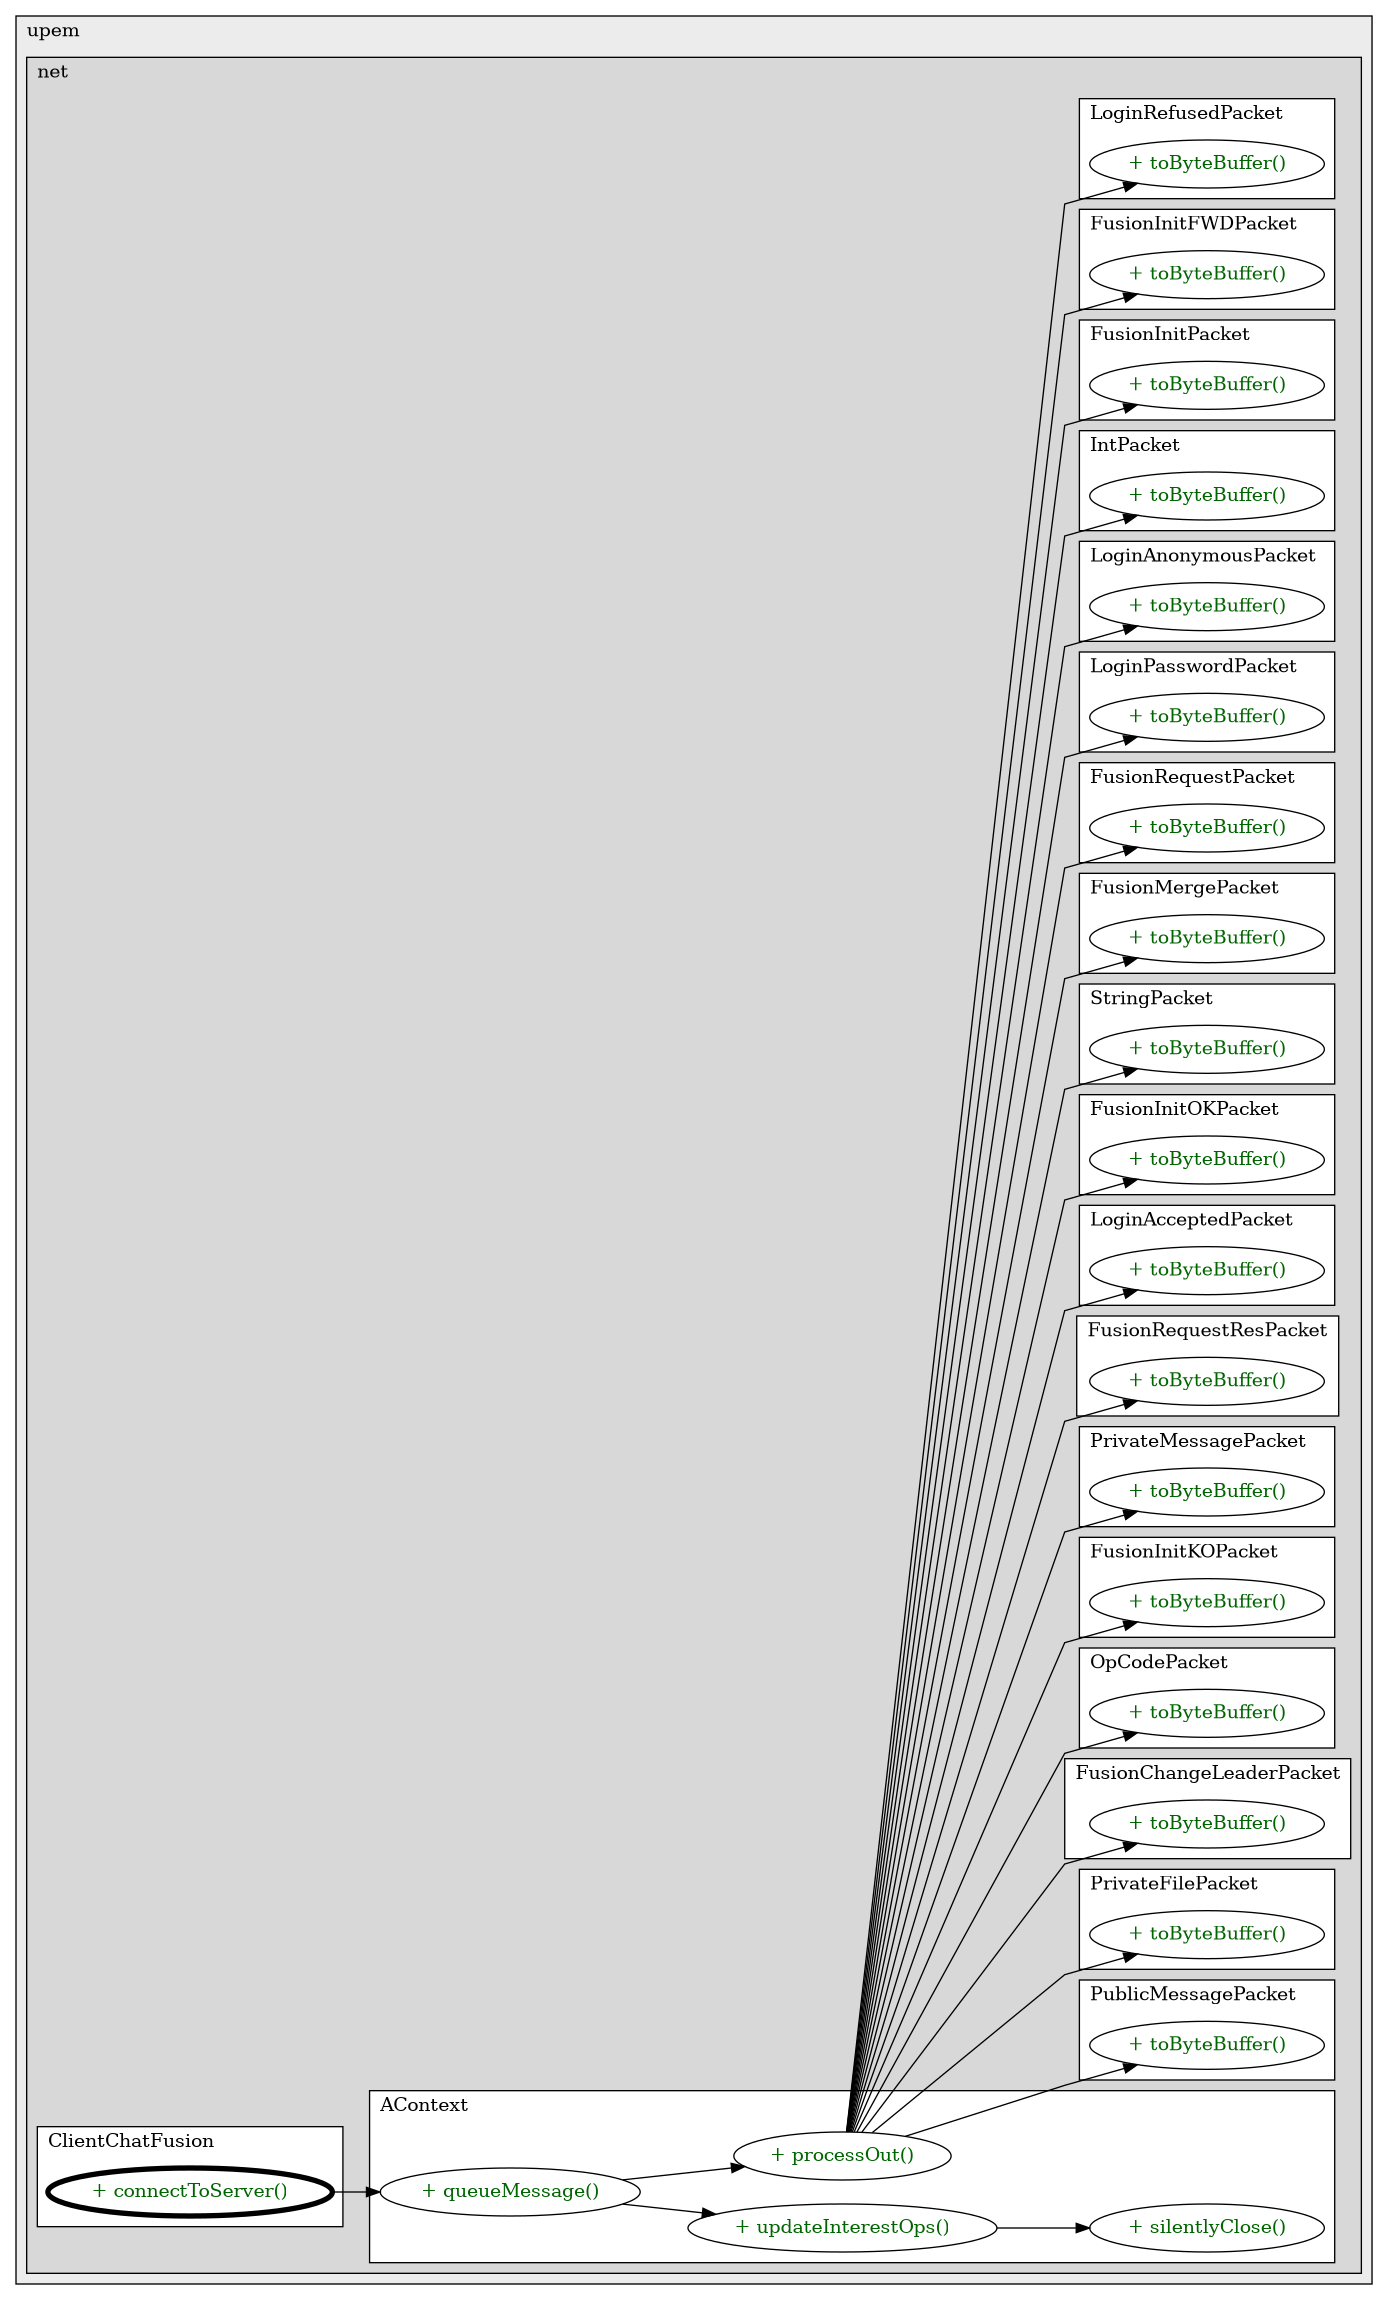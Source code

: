 @startuml

/' diagram meta data start
config=CallConfiguration;
{
  "rootMethod": "fr.upem.net.tcp.chatfusion.client.ClientChatFusion#connectToServer()",
  "projectClassification": {
    "searchMode": "OpenProject", // OpenProject, AllProjects
    "includedProjects": "",
    "pathEndKeywords": "*.impl",
    "isClientPath": "",
    "isClientName": "",
    "isTestPath": "",
    "isTestName": "",
    "isMappingPath": "",
    "isMappingName": "",
    "isDataAccessPath": "",
    "isDataAccessName": "",
    "isDataStructurePath": "",
    "isDataStructureName": "",
    "isInterfaceStructuresPath": "",
    "isInterfaceStructuresName": "",
    "isEntryPointPath": "",
    "isEntryPointName": "",
    "treatFinalFieldsAsMandatory": false
  },
  "graphRestriction": {
    "classPackageExcludeFilter": "",
    "classPackageIncludeFilter": "",
    "classNameExcludeFilter": "",
    "classNameIncludeFilter": "",
    "methodNameExcludeFilter": "",
    "methodNameIncludeFilter": "",
    "removeByInheritance": "", // inheritance/annotation based filtering is done in a second step
    "removeByAnnotation": "",
    "removeByClassPackage": "", // cleanup the graph after inheritance/annotation based filtering is done
    "removeByClassName": "",
    "cutMappings": false,
    "cutEnum": true,
    "cutTests": true,
    "cutClient": true,
    "cutDataAccess": true,
    "cutInterfaceStructures": true,
    "cutDataStructures": true,
    "cutGetterAndSetter": true,
    "cutConstructors": true
  },
  "graphTraversal": {
    "forwardDepth": 3,
    "backwardDepth": 3,
    "classPackageExcludeFilter": "",
    "classPackageIncludeFilter": "",
    "classNameExcludeFilter": "",
    "classNameIncludeFilter": "",
    "methodNameExcludeFilter": "",
    "methodNameIncludeFilter": "",
    "hideMappings": false,
    "hideDataStructures": false,
    "hidePrivateMethods": true,
    "hideInterfaceCalls": true, // indirection: implementation -> interface (is hidden) -> implementation
    "onlyShowApplicationEntryPoints": false, // root node is included
    "useMethodCallsForStructureDiagram": "ForwardOnly" // ForwardOnly, BothDirections, No
  },
  "details": {
    "aggregation": "GroupByClass", // ByClass, GroupByClass, None
    "showMethodParametersTypes": false,
    "showMethodParametersNames": false,
    "showMethodReturnType": false,
    "showPackageLevels": 2,
    "showCallOrder": false,
    "edgeMode": "MethodsOnly", // TypesOnly, MethodsOnly, TypesAndMethods, MethodsAndDirectTypeUsage
    "showDetailedClassStructure": false
  },
  "rootClass": "fr.upem.net.tcp.chatfusion.client.ClientChatFusion",
  "extensionCallbackMethod": "" // qualified.class.name#methodName - signature: public static String method(String)
}
diagram meta data end '/



digraph g {
    rankdir="LR"
    splines=polyline
    

'nodes 
subgraph cluster_3596419 { 
   	label=upem
	labeljust=l
	fillcolor="#ececec"
	style=filled
   
   subgraph cluster_1360230834 { 
   	label=net
	labeljust=l
	fillcolor="#d8d8d8"
	style=filled
   
   subgraph cluster_1042234453 { 
   	label=PublicMessagePacket
	labeljust=l
	fillcolor=white
	style=filled
   
   PublicMessagePacket1392084659XXXtoByteBuffer0[
	label="+ toByteBuffer()"
	style=filled
	fillcolor=white
	tooltip="PublicMessagePacket

&#10;  Create a byte buffer according to MESSAGE format&#10;  @return the byte buffer&#10; "
	fontcolor=darkgreen
];
} 

subgraph cluster_1171374913 { 
   	label=ClientChatFusion
	labeljust=l
	fillcolor=white
	style=filled
   
   ClientChatFusion1030237686XXXconnectToServer0[
	label="+ connectToServer()"
	style=filled
	fillcolor=white
	tooltip="ClientChatFusion

&#10;  Instanciates and put into the BlockingQueue the proper packet&#10;  according to the command&#10; "
	penwidth=4
	fontcolor=darkgreen
];
} 

subgraph cluster_1273207916 { 
   	label=PrivateFilePacket
	labeljust=l
	fillcolor=white
	style=filled
   
   PrivateFilePacket1392084659XXXtoByteBuffer0[
	label="+ toByteBuffer()"
	style=filled
	fillcolor=white
	tooltip="PrivateFilePacket

&#10;  Create a byte buffer according to FILE_PRIVATE format&#10;  @return the byte buffer&#10; "
	fontcolor=darkgreen
];
} 

subgraph cluster_1288723464 { 
   	label=AContext
	labeljust=l
	fillcolor=white
	style=filled
   
   AContext1963540708XXXprocessOut0[
	label="+ processOut()"
	style=filled
	fillcolor=white
	tooltip="AContext

&#10;  Try to fill bufferOut from the message queue&#10; "
	fontcolor=darkgreen
];

AContext1963540708XXXqueueMessage1911998296[
	label="+ queueMessage()"
	style=filled
	fillcolor=white
	tooltip="AContext

&#10;  Add a message to the message queue, tries to fill bufferOut and updateInterestOps&#10; &#10;  @param packet&#10; "
	fontcolor=darkgreen
];

AContext1963540708XXXsilentlyClose0[
	label="+ silentlyClose()"
	style=filled
	fillcolor=white
	tooltip="AContext

null"
	fontcolor=darkgreen
];

AContext1963540708XXXupdateInterestOps0[
	label="+ updateInterestOps()"
	style=filled
	fillcolor=white
	tooltip="AContext

&#10;  Update the interestOps of the key looking only at values of the boolean&#10;  closed and of both ByteBuffers.&#10;  \<p\>&#10;  The convention is that both buffers are in write-mode before the call to&#10;  updateInterestOps and after the call. Also it is assumed that process has&#10;  been be called just before updateInterestOps.&#10; "
	fontcolor=darkgreen
];
} 

subgraph cluster_1406290720 { 
   	label=FusionChangeLeaderPacket
	labeljust=l
	fillcolor=white
	style=filled
   
   FusionChangeLeaderPacket1392084659XXXtoByteBuffer0[
	label="+ toByteBuffer()"
	style=filled
	fillcolor=white
	tooltip="FusionChangeLeaderPacket

&#10;  Create a byte buffer according to FUSION_CHANGE_LEADER format&#10;  @return the byte buffer&#10; "
	fontcolor=darkgreen
];
} 

subgraph cluster_1469548271 { 
   	label=OpCodePacket
	labeljust=l
	fillcolor=white
	style=filled
   
   OpCodePacket1392084659XXXtoByteBuffer0[
	label="+ toByteBuffer()"
	style=filled
	fillcolor=white
	tooltip="OpCodePacket

&#10;  Create a byte buffer according to OPCODE format&#10;  @return the byte buffer&#10; "
	fontcolor=darkgreen
];
} 

subgraph cluster_1493024389 { 
   	label=FusionInitKOPacket
	labeljust=l
	fillcolor=white
	style=filled
   
   FusionInitKOPacket1392084659XXXtoByteBuffer0[
	label="+ toByteBuffer()"
	style=filled
	fillcolor=white
	tooltip="FusionInitKOPacket

&#10;  Create a byte buffer according to FUSION_INIT_KO format&#10;  @return the byte buffer&#10; "
	fontcolor=darkgreen
];
} 

subgraph cluster_1531365593 { 
   	label=PrivateMessagePacket
	labeljust=l
	fillcolor=white
	style=filled
   
   PrivateMessagePacket1392084659XXXtoByteBuffer0[
	label="+ toByteBuffer()"
	style=filled
	fillcolor=white
	tooltip="PrivateMessagePacket

&#10;  Create a byte buffer according to MESSAGE_PRIVATE format&#10;  @return the byte buffer&#10; "
	fontcolor=darkgreen
];
} 

subgraph cluster_1751192920 { 
   	label=FusionRequestResPacket
	labeljust=l
	fillcolor=white
	style=filled
   
   FusionRequestResPacket1392084659XXXtoByteBuffer0[
	label="+ toByteBuffer()"
	style=filled
	fillcolor=white
	tooltip="FusionRequestResPacket

&#10;  Create a byte buffer according to FUSION_REQUEST_RESP format&#10;  @return the byte buffer&#10; "
	fontcolor=darkgreen
];
} 

subgraph cluster_187222781 { 
   	label=LoginAcceptedPacket
	labeljust=l
	fillcolor=white
	style=filled
   
   LoginAcceptedPacket1392084659XXXtoByteBuffer0[
	label="+ toByteBuffer()"
	style=filled
	fillcolor=white
	tooltip="LoginAcceptedPacket

&#10;  Create a byte buffer according to LOGIN_ACCEPTED format&#10;  @return the byte buffer&#10; "
	fontcolor=darkgreen
];
} 

subgraph cluster_1928202227 { 
   	label=FusionInitOKPacket
	labeljust=l
	fillcolor=white
	style=filled
   
   FusionInitOKPacket1392084659XXXtoByteBuffer0[
	label="+ toByteBuffer()"
	style=filled
	fillcolor=white
	tooltip="FusionInitOKPacket

&#10;  Create a byte buffer according to FUSION_INIT_OK format&#10;  @return the byte buffer&#10; "
	fontcolor=darkgreen
];
} 

subgraph cluster_214221964 { 
   	label=StringPacket
	labeljust=l
	fillcolor=white
	style=filled
   
   StringPacket1392084659XXXtoByteBuffer0[
	label="+ toByteBuffer()"
	style=filled
	fillcolor=white
	tooltip="StringPacket

&#10;  Create a byte buffer according to STRING format&#10;  @return the byte buffer&#10; "
	fontcolor=darkgreen
];
} 

subgraph cluster_2143020449 { 
   	label=FusionMergePacket
	labeljust=l
	fillcolor=white
	style=filled
   
   FusionMergePacket1392084659XXXtoByteBuffer0[
	label="+ toByteBuffer()"
	style=filled
	fillcolor=white
	tooltip="FusionMergePacket

&#10;  Create a byte buffer according to FUSION_MERGE format&#10;  @return the byte buffer&#10; "
	fontcolor=darkgreen
];
} 

subgraph cluster_269669768 { 
   	label=FusionRequestPacket
	labeljust=l
	fillcolor=white
	style=filled
   
   FusionRequestPacket1392084659XXXtoByteBuffer0[
	label="+ toByteBuffer()"
	style=filled
	fillcolor=white
	tooltip="FusionRequestPacket

&#10;  Create a byte buffer according to FUSION_REQUEST format&#10;  @return the byte buffer&#10; "
	fontcolor=darkgreen
];
} 

subgraph cluster_416866033 { 
   	label=LoginPasswordPacket
	labeljust=l
	fillcolor=white
	style=filled
   
   LoginPasswordPacket1392084659XXXtoByteBuffer0[
	label="+ toByteBuffer()"
	style=filled
	fillcolor=white
	tooltip="LoginPasswordPacket

&#10;  Create a byte buffer according to LOGIN_PASSWORD format&#10;  @return the byte buffer&#10; "
	fontcolor=darkgreen
];
} 

subgraph cluster_556017369 { 
   	label=LoginAnonymousPacket
	labeljust=l
	fillcolor=white
	style=filled
   
   LoginAnonymousPacket1392084659XXXtoByteBuffer0[
	label="+ toByteBuffer()"
	style=filled
	fillcolor=white
	tooltip="LoginAnonymousPacket

&#10;  Create a byte buffer according to LOGIN_ANONYMOUS format&#10;  @return the byte buffer&#10; "
	fontcolor=darkgreen
];
} 

subgraph cluster_687450180 { 
   	label=IntPacket
	labeljust=l
	fillcolor=white
	style=filled
   
   IntPacket1392084659XXXtoByteBuffer0[
	label="+ toByteBuffer()"
	style=filled
	fillcolor=white
	tooltip="IntPacket

&#10;  Create a byte buffer according to INT format&#10;  @return the byte buffer&#10; "
	fontcolor=darkgreen
];
} 

subgraph cluster_82813655 { 
   	label=FusionInitPacket
	labeljust=l
	fillcolor=white
	style=filled
   
   FusionInitPacket1392084659XXXtoByteBuffer0[
	label="+ toByteBuffer()"
	style=filled
	fillcolor=white
	tooltip="FusionInitPacket

&#10;  Create a byte buffer according to FUSION_INIT format&#10;  @return the byte buffer&#10; "
	fontcolor=darkgreen
];
} 

subgraph cluster_83082388 { 
   	label=FusionInitFWDPacket
	labeljust=l
	fillcolor=white
	style=filled
   
   FusionInitFWDPacket1392084659XXXtoByteBuffer0[
	label="+ toByteBuffer()"
	style=filled
	fillcolor=white
	tooltip="FusionInitFWDPacket

&#10;  Create a byte buffer according to FUSION_INIT_FWD format&#10;  @return the byte buffer&#10; "
	fontcolor=darkgreen
];
} 

subgraph cluster_962576950 { 
   	label=LoginRefusedPacket
	labeljust=l
	fillcolor=white
	style=filled
   
   LoginRefusedPacket1392084659XXXtoByteBuffer0[
	label="+ toByteBuffer()"
	style=filled
	fillcolor=white
	tooltip="LoginRefusedPacket

&#10;  Create a byte buffer according to LOGIN_REFUSED format&#10;  @return the byte buffer&#10; "
	fontcolor=darkgreen
];
} 
} 
} 

'edges    
AContext1963540708XXXprocessOut0 -> FusionChangeLeaderPacket1392084659XXXtoByteBuffer0;
AContext1963540708XXXprocessOut0 -> FusionInitFWDPacket1392084659XXXtoByteBuffer0;
AContext1963540708XXXprocessOut0 -> FusionInitKOPacket1392084659XXXtoByteBuffer0;
AContext1963540708XXXprocessOut0 -> FusionInitOKPacket1392084659XXXtoByteBuffer0;
AContext1963540708XXXprocessOut0 -> FusionInitPacket1392084659XXXtoByteBuffer0;
AContext1963540708XXXprocessOut0 -> FusionMergePacket1392084659XXXtoByteBuffer0;
AContext1963540708XXXprocessOut0 -> FusionRequestPacket1392084659XXXtoByteBuffer0;
AContext1963540708XXXprocessOut0 -> FusionRequestResPacket1392084659XXXtoByteBuffer0;
AContext1963540708XXXprocessOut0 -> IntPacket1392084659XXXtoByteBuffer0;
AContext1963540708XXXprocessOut0 -> LoginAcceptedPacket1392084659XXXtoByteBuffer0;
AContext1963540708XXXprocessOut0 -> LoginAnonymousPacket1392084659XXXtoByteBuffer0;
AContext1963540708XXXprocessOut0 -> LoginPasswordPacket1392084659XXXtoByteBuffer0;
AContext1963540708XXXprocessOut0 -> LoginRefusedPacket1392084659XXXtoByteBuffer0;
AContext1963540708XXXprocessOut0 -> OpCodePacket1392084659XXXtoByteBuffer0;
AContext1963540708XXXprocessOut0 -> PrivateFilePacket1392084659XXXtoByteBuffer0;
AContext1963540708XXXprocessOut0 -> PrivateMessagePacket1392084659XXXtoByteBuffer0;
AContext1963540708XXXprocessOut0 -> PublicMessagePacket1392084659XXXtoByteBuffer0;
AContext1963540708XXXprocessOut0 -> StringPacket1392084659XXXtoByteBuffer0;
AContext1963540708XXXqueueMessage1911998296 -> AContext1963540708XXXprocessOut0;
AContext1963540708XXXqueueMessage1911998296 -> AContext1963540708XXXupdateInterestOps0;
AContext1963540708XXXupdateInterestOps0 -> AContext1963540708XXXsilentlyClose0;
ClientChatFusion1030237686XXXconnectToServer0 -> AContext1963540708XXXqueueMessage1911998296;
    
}
@enduml